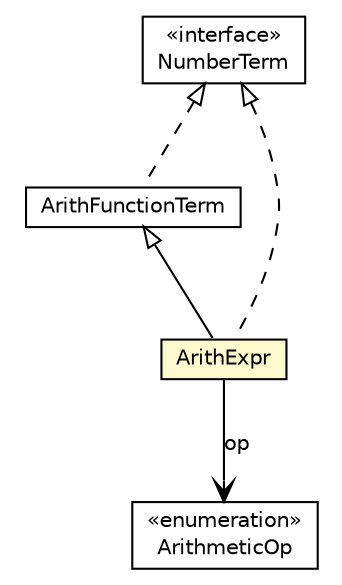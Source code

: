 #!/usr/local/bin/dot
#
# Class diagram 
# Generated by UMLGraph version R5_6 (http://www.umlgraph.org/)
#

digraph G {
	edge [fontname="Helvetica",fontsize=10,labelfontname="Helvetica",labelfontsize=10];
	node [fontname="Helvetica",fontsize=10,shape=plaintext];
	nodesep=0.25;
	ranksep=0.5;
	// jason.asSyntax.NumberTerm
	c11741 [label=<<table title="jason.asSyntax.NumberTerm" border="0" cellborder="1" cellspacing="0" cellpadding="2" port="p" href="./NumberTerm.html">
		<tr><td><table border="0" cellspacing="0" cellpadding="1">
<tr><td align="center" balign="center"> &#171;interface&#187; </td></tr>
<tr><td align="center" balign="center"> NumberTerm </td></tr>
		</table></td></tr>
		</table>>, URL="./NumberTerm.html", fontname="Helvetica", fontcolor="black", fontsize=10.0];
	// jason.asSyntax.ArithFunctionTerm
	c11761 [label=<<table title="jason.asSyntax.ArithFunctionTerm" border="0" cellborder="1" cellspacing="0" cellpadding="2" port="p" href="./ArithFunctionTerm.html">
		<tr><td><table border="0" cellspacing="0" cellpadding="1">
<tr><td align="center" balign="center"> ArithFunctionTerm </td></tr>
		</table></td></tr>
		</table>>, URL="./ArithFunctionTerm.html", fontname="Helvetica", fontcolor="black", fontsize=10.0];
	// jason.asSyntax.ArithExpr
	c11762 [label=<<table title="jason.asSyntax.ArithExpr" border="0" cellborder="1" cellspacing="0" cellpadding="2" port="p" bgcolor="lemonChiffon" href="./ArithExpr.html">
		<tr><td><table border="0" cellspacing="0" cellpadding="1">
<tr><td align="center" balign="center"> ArithExpr </td></tr>
		</table></td></tr>
		</table>>, URL="./ArithExpr.html", fontname="Helvetica", fontcolor="black", fontsize=10.0];
	// jason.asSyntax.ArithExpr.ArithmeticOp
	c11763 [label=<<table title="jason.asSyntax.ArithExpr.ArithmeticOp" border="0" cellborder="1" cellspacing="0" cellpadding="2" port="p" href="./ArithExpr.ArithmeticOp.html">
		<tr><td><table border="0" cellspacing="0" cellpadding="1">
<tr><td align="center" balign="center"> &#171;enumeration&#187; </td></tr>
<tr><td align="center" balign="center"> ArithmeticOp </td></tr>
		</table></td></tr>
		</table>>, URL="./ArithExpr.ArithmeticOp.html", fontname="Helvetica", fontcolor="black", fontsize=10.0];
	//jason.asSyntax.ArithFunctionTerm implements jason.asSyntax.NumberTerm
	c11741:p -> c11761:p [dir=back,arrowtail=empty,style=dashed];
	//jason.asSyntax.ArithExpr extends jason.asSyntax.ArithFunctionTerm
	c11761:p -> c11762:p [dir=back,arrowtail=empty];
	//jason.asSyntax.ArithExpr implements jason.asSyntax.NumberTerm
	c11741:p -> c11762:p [dir=back,arrowtail=empty,style=dashed];
	// jason.asSyntax.ArithExpr NAVASSOC jason.asSyntax.ArithExpr.ArithmeticOp
	c11762:p -> c11763:p [taillabel="", label="op", headlabel="", fontname="Helvetica", fontcolor="black", fontsize=10.0, color="black", arrowhead=open];
}

